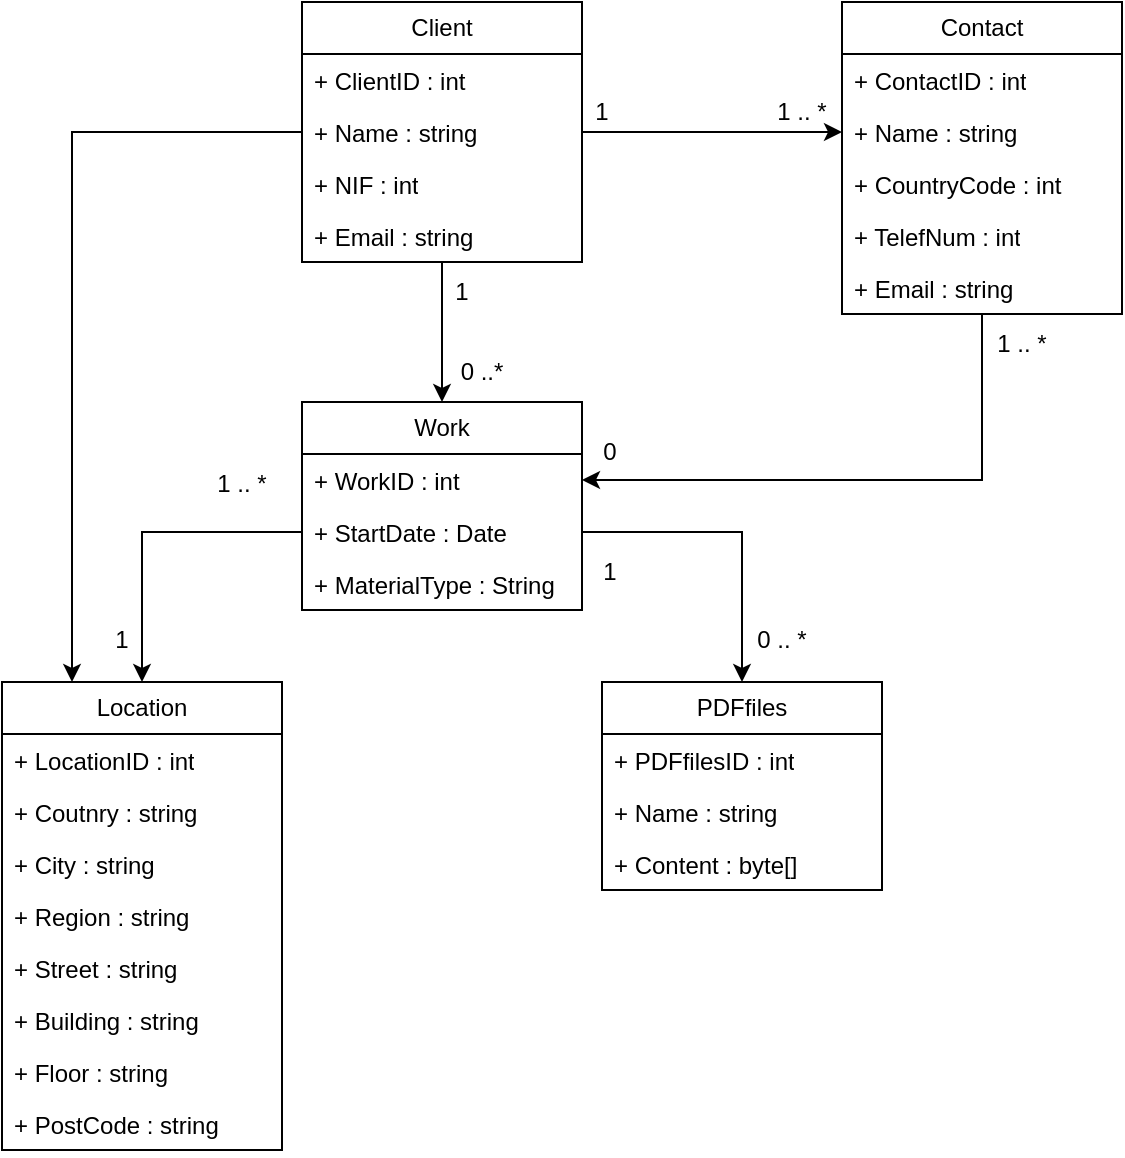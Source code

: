 <mxfile version="26.0.11">
  <diagram id="C5RBs43oDa-KdzZeNtuy" name="Page-1">
    <mxGraphModel dx="1588" dy="872" grid="1" gridSize="10" guides="1" tooltips="1" connect="1" arrows="1" fold="1" page="1" pageScale="1" pageWidth="1169" pageHeight="827" math="0" shadow="0">
      <root>
        <mxCell id="WIyWlLk6GJQsqaUBKTNV-0" />
        <mxCell id="WIyWlLk6GJQsqaUBKTNV-1" parent="WIyWlLk6GJQsqaUBKTNV-0" />
        <mxCell id="I29EygFxFEiByjkY5xdz-49" style="edgeStyle=orthogonalEdgeStyle;rounded=0;orthogonalLoop=1;jettySize=auto;html=1;entryX=1;entryY=0.5;entryDx=0;entryDy=0;" edge="1" parent="WIyWlLk6GJQsqaUBKTNV-1" source="I29EygFxFEiByjkY5xdz-0" target="I29EygFxFEiByjkY5xdz-20">
          <mxGeometry relative="1" as="geometry" />
        </mxCell>
        <mxCell id="I29EygFxFEiByjkY5xdz-0" value="Contact" style="swimlane;fontStyle=0;childLayout=stackLayout;horizontal=1;startSize=26;fillColor=none;horizontalStack=0;resizeParent=1;resizeParentMax=0;resizeLast=0;collapsible=1;marginBottom=0;whiteSpace=wrap;html=1;" vertex="1" parent="WIyWlLk6GJQsqaUBKTNV-1">
          <mxGeometry x="500" y="160" width="140" height="156" as="geometry" />
        </mxCell>
        <mxCell id="I29EygFxFEiByjkY5xdz-1" value="&lt;div&gt;+ ContactID : int&lt;/div&gt;&lt;div&gt;&lt;br&gt;&lt;/div&gt;" style="text;strokeColor=none;fillColor=none;align=left;verticalAlign=top;spacingLeft=4;spacingRight=4;overflow=hidden;rotatable=0;points=[[0,0.5],[1,0.5]];portConstraint=eastwest;whiteSpace=wrap;html=1;" vertex="1" parent="I29EygFxFEiByjkY5xdz-0">
          <mxGeometry y="26" width="140" height="26" as="geometry" />
        </mxCell>
        <mxCell id="I29EygFxFEiByjkY5xdz-2" value="+ Name : string" style="text;strokeColor=none;fillColor=none;align=left;verticalAlign=top;spacingLeft=4;spacingRight=4;overflow=hidden;rotatable=0;points=[[0,0.5],[1,0.5]];portConstraint=eastwest;whiteSpace=wrap;html=1;" vertex="1" parent="I29EygFxFEiByjkY5xdz-0">
          <mxGeometry y="52" width="140" height="26" as="geometry" />
        </mxCell>
        <mxCell id="I29EygFxFEiByjkY5xdz-4" value="+ CountryCode : int" style="text;strokeColor=none;fillColor=none;align=left;verticalAlign=top;spacingLeft=4;spacingRight=4;overflow=hidden;rotatable=0;points=[[0,0.5],[1,0.5]];portConstraint=eastwest;whiteSpace=wrap;html=1;" vertex="1" parent="I29EygFxFEiByjkY5xdz-0">
          <mxGeometry y="78" width="140" height="26" as="geometry" />
        </mxCell>
        <mxCell id="I29EygFxFEiByjkY5xdz-3" value="+ TelefNum : int" style="text;strokeColor=none;fillColor=none;align=left;verticalAlign=top;spacingLeft=4;spacingRight=4;overflow=hidden;rotatable=0;points=[[0,0.5],[1,0.5]];portConstraint=eastwest;whiteSpace=wrap;html=1;" vertex="1" parent="I29EygFxFEiByjkY5xdz-0">
          <mxGeometry y="104" width="140" height="26" as="geometry" />
        </mxCell>
        <mxCell id="I29EygFxFEiByjkY5xdz-5" value="+ Email : string" style="text;strokeColor=none;fillColor=none;align=left;verticalAlign=top;spacingLeft=4;spacingRight=4;overflow=hidden;rotatable=0;points=[[0,0.5],[1,0.5]];portConstraint=eastwest;whiteSpace=wrap;html=1;" vertex="1" parent="I29EygFxFEiByjkY5xdz-0">
          <mxGeometry y="130" width="140" height="26" as="geometry" />
        </mxCell>
        <mxCell id="I29EygFxFEiByjkY5xdz-6" value="Location" style="swimlane;fontStyle=0;childLayout=stackLayout;horizontal=1;startSize=26;fillColor=none;horizontalStack=0;resizeParent=1;resizeParentMax=0;resizeLast=0;collapsible=1;marginBottom=0;whiteSpace=wrap;html=1;" vertex="1" parent="WIyWlLk6GJQsqaUBKTNV-1">
          <mxGeometry x="80" y="500" width="140" height="234" as="geometry" />
        </mxCell>
        <mxCell id="I29EygFxFEiByjkY5xdz-7" value="&lt;div&gt;+ LocationID : int&lt;/div&gt;&lt;div&gt;&lt;br&gt;&lt;/div&gt;" style="text;strokeColor=none;fillColor=none;align=left;verticalAlign=top;spacingLeft=4;spacingRight=4;overflow=hidden;rotatable=0;points=[[0,0.5],[1,0.5]];portConstraint=eastwest;whiteSpace=wrap;html=1;" vertex="1" parent="I29EygFxFEiByjkY5xdz-6">
          <mxGeometry y="26" width="140" height="26" as="geometry" />
        </mxCell>
        <mxCell id="I29EygFxFEiByjkY5xdz-8" value="+ Coutnry : string" style="text;strokeColor=none;fillColor=none;align=left;verticalAlign=top;spacingLeft=4;spacingRight=4;overflow=hidden;rotatable=0;points=[[0,0.5],[1,0.5]];portConstraint=eastwest;whiteSpace=wrap;html=1;" vertex="1" parent="I29EygFxFEiByjkY5xdz-6">
          <mxGeometry y="52" width="140" height="26" as="geometry" />
        </mxCell>
        <mxCell id="I29EygFxFEiByjkY5xdz-9" value="+ City : string" style="text;strokeColor=none;fillColor=none;align=left;verticalAlign=top;spacingLeft=4;spacingRight=4;overflow=hidden;rotatable=0;points=[[0,0.5],[1,0.5]];portConstraint=eastwest;whiteSpace=wrap;html=1;" vertex="1" parent="I29EygFxFEiByjkY5xdz-6">
          <mxGeometry y="78" width="140" height="26" as="geometry" />
        </mxCell>
        <mxCell id="I29EygFxFEiByjkY5xdz-11" value="+ Region : string" style="text;strokeColor=none;fillColor=none;align=left;verticalAlign=top;spacingLeft=4;spacingRight=4;overflow=hidden;rotatable=0;points=[[0,0.5],[1,0.5]];portConstraint=eastwest;whiteSpace=wrap;html=1;" vertex="1" parent="I29EygFxFEiByjkY5xdz-6">
          <mxGeometry y="104" width="140" height="26" as="geometry" />
        </mxCell>
        <mxCell id="I29EygFxFEiByjkY5xdz-12" value="+ Street : string" style="text;strokeColor=none;fillColor=none;align=left;verticalAlign=top;spacingLeft=4;spacingRight=4;overflow=hidden;rotatable=0;points=[[0,0.5],[1,0.5]];portConstraint=eastwest;whiteSpace=wrap;html=1;" vertex="1" parent="I29EygFxFEiByjkY5xdz-6">
          <mxGeometry y="130" width="140" height="26" as="geometry" />
        </mxCell>
        <mxCell id="I29EygFxFEiByjkY5xdz-13" value="+ Building : string" style="text;strokeColor=none;fillColor=none;align=left;verticalAlign=top;spacingLeft=4;spacingRight=4;overflow=hidden;rotatable=0;points=[[0,0.5],[1,0.5]];portConstraint=eastwest;whiteSpace=wrap;html=1;" vertex="1" parent="I29EygFxFEiByjkY5xdz-6">
          <mxGeometry y="156" width="140" height="26" as="geometry" />
        </mxCell>
        <mxCell id="I29EygFxFEiByjkY5xdz-14" value="+ Floor : string" style="text;strokeColor=none;fillColor=none;align=left;verticalAlign=top;spacingLeft=4;spacingRight=4;overflow=hidden;rotatable=0;points=[[0,0.5],[1,0.5]];portConstraint=eastwest;whiteSpace=wrap;html=1;" vertex="1" parent="I29EygFxFEiByjkY5xdz-6">
          <mxGeometry y="182" width="140" height="26" as="geometry" />
        </mxCell>
        <mxCell id="I29EygFxFEiByjkY5xdz-10" value="+ PostCode : string" style="text;strokeColor=none;fillColor=none;align=left;verticalAlign=top;spacingLeft=4;spacingRight=4;overflow=hidden;rotatable=0;points=[[0,0.5],[1,0.5]];portConstraint=eastwest;whiteSpace=wrap;html=1;" vertex="1" parent="I29EygFxFEiByjkY5xdz-6">
          <mxGeometry y="208" width="140" height="26" as="geometry" />
        </mxCell>
        <mxCell id="I29EygFxFEiByjkY5xdz-15" value="PDFfiles" style="swimlane;fontStyle=0;childLayout=stackLayout;horizontal=1;startSize=26;fillColor=none;horizontalStack=0;resizeParent=1;resizeParentMax=0;resizeLast=0;collapsible=1;marginBottom=0;whiteSpace=wrap;html=1;" vertex="1" parent="WIyWlLk6GJQsqaUBKTNV-1">
          <mxGeometry x="380" y="500" width="140" height="104" as="geometry" />
        </mxCell>
        <mxCell id="I29EygFxFEiByjkY5xdz-16" value="+ PDFfilesID : int" style="text;strokeColor=none;fillColor=none;align=left;verticalAlign=top;spacingLeft=4;spacingRight=4;overflow=hidden;rotatable=0;points=[[0,0.5],[1,0.5]];portConstraint=eastwest;whiteSpace=wrap;html=1;" vertex="1" parent="I29EygFxFEiByjkY5xdz-15">
          <mxGeometry y="26" width="140" height="26" as="geometry" />
        </mxCell>
        <mxCell id="I29EygFxFEiByjkY5xdz-17" value="+ Name : string" style="text;strokeColor=none;fillColor=none;align=left;verticalAlign=top;spacingLeft=4;spacingRight=4;overflow=hidden;rotatable=0;points=[[0,0.5],[1,0.5]];portConstraint=eastwest;whiteSpace=wrap;html=1;" vertex="1" parent="I29EygFxFEiByjkY5xdz-15">
          <mxGeometry y="52" width="140" height="26" as="geometry" />
        </mxCell>
        <mxCell id="I29EygFxFEiByjkY5xdz-18" value="+ Content : byte[]" style="text;strokeColor=none;fillColor=none;align=left;verticalAlign=top;spacingLeft=4;spacingRight=4;overflow=hidden;rotatable=0;points=[[0,0.5],[1,0.5]];portConstraint=eastwest;whiteSpace=wrap;html=1;" vertex="1" parent="I29EygFxFEiByjkY5xdz-15">
          <mxGeometry y="78" width="140" height="26" as="geometry" />
        </mxCell>
        <mxCell id="I29EygFxFEiByjkY5xdz-19" value="Work" style="swimlane;fontStyle=0;childLayout=stackLayout;horizontal=1;startSize=26;fillColor=none;horizontalStack=0;resizeParent=1;resizeParentMax=0;resizeLast=0;collapsible=1;marginBottom=0;whiteSpace=wrap;html=1;" vertex="1" parent="WIyWlLk6GJQsqaUBKTNV-1">
          <mxGeometry x="230" y="360" width="140" height="104" as="geometry" />
        </mxCell>
        <mxCell id="I29EygFxFEiByjkY5xdz-20" value="&lt;div&gt;+ WorkID : int&lt;/div&gt;&lt;div&gt;&lt;br&gt;&lt;/div&gt;" style="text;strokeColor=none;fillColor=none;align=left;verticalAlign=top;spacingLeft=4;spacingRight=4;overflow=hidden;rotatable=0;points=[[0,0.5],[1,0.5]];portConstraint=eastwest;whiteSpace=wrap;html=1;" vertex="1" parent="I29EygFxFEiByjkY5xdz-19">
          <mxGeometry y="26" width="140" height="26" as="geometry" />
        </mxCell>
        <mxCell id="I29EygFxFEiByjkY5xdz-21" value="+ StartDate : Date" style="text;strokeColor=none;fillColor=none;align=left;verticalAlign=top;spacingLeft=4;spacingRight=4;overflow=hidden;rotatable=0;points=[[0,0.5],[1,0.5]];portConstraint=eastwest;whiteSpace=wrap;html=1;" vertex="1" parent="I29EygFxFEiByjkY5xdz-19">
          <mxGeometry y="52" width="140" height="26" as="geometry" />
        </mxCell>
        <mxCell id="I29EygFxFEiByjkY5xdz-22" value="+ MaterialType : String" style="text;strokeColor=none;fillColor=none;align=left;verticalAlign=top;spacingLeft=4;spacingRight=4;overflow=hidden;rotatable=0;points=[[0,0.5],[1,0.5]];portConstraint=eastwest;whiteSpace=wrap;html=1;" vertex="1" parent="I29EygFxFEiByjkY5xdz-19">
          <mxGeometry y="78" width="140" height="26" as="geometry" />
        </mxCell>
        <mxCell id="I29EygFxFEiByjkY5xdz-26" style="edgeStyle=orthogonalEdgeStyle;rounded=0;orthogonalLoop=1;jettySize=auto;html=1;exitX=0;exitY=0.5;exitDx=0;exitDy=0;entryX=0.5;entryY=0;entryDx=0;entryDy=0;" edge="1" parent="WIyWlLk6GJQsqaUBKTNV-1" source="I29EygFxFEiByjkY5xdz-21" target="I29EygFxFEiByjkY5xdz-6">
          <mxGeometry relative="1" as="geometry" />
        </mxCell>
        <mxCell id="I29EygFxFEiByjkY5xdz-27" style="edgeStyle=orthogonalEdgeStyle;rounded=0;orthogonalLoop=1;jettySize=auto;html=1;exitX=1;exitY=0.5;exitDx=0;exitDy=0;entryX=0.5;entryY=0;entryDx=0;entryDy=0;" edge="1" parent="WIyWlLk6GJQsqaUBKTNV-1" source="I29EygFxFEiByjkY5xdz-21" target="I29EygFxFEiByjkY5xdz-15">
          <mxGeometry relative="1" as="geometry" />
        </mxCell>
        <mxCell id="I29EygFxFEiByjkY5xdz-29" value="1" style="text;strokeColor=none;align=center;fillColor=none;html=1;verticalAlign=middle;whiteSpace=wrap;rounded=0;" vertex="1" parent="WIyWlLk6GJQsqaUBKTNV-1">
          <mxGeometry x="110" y="464" width="60" height="30" as="geometry" />
        </mxCell>
        <mxCell id="I29EygFxFEiByjkY5xdz-30" value="1 .. *" style="text;strokeColor=none;align=center;fillColor=none;html=1;verticalAlign=middle;whiteSpace=wrap;rounded=0;" vertex="1" parent="WIyWlLk6GJQsqaUBKTNV-1">
          <mxGeometry x="170" y="386" width="60" height="30" as="geometry" />
        </mxCell>
        <mxCell id="I29EygFxFEiByjkY5xdz-31" value="0 .. *" style="text;strokeColor=none;align=center;fillColor=none;html=1;verticalAlign=middle;whiteSpace=wrap;rounded=0;" vertex="1" parent="WIyWlLk6GJQsqaUBKTNV-1">
          <mxGeometry x="440" y="464" width="60" height="30" as="geometry" />
        </mxCell>
        <mxCell id="I29EygFxFEiByjkY5xdz-32" value="1" style="text;strokeColor=none;align=center;fillColor=none;html=1;verticalAlign=middle;whiteSpace=wrap;rounded=0;" vertex="1" parent="WIyWlLk6GJQsqaUBKTNV-1">
          <mxGeometry x="354" y="430" width="60" height="30" as="geometry" />
        </mxCell>
        <mxCell id="I29EygFxFEiByjkY5xdz-47" style="edgeStyle=orthogonalEdgeStyle;rounded=0;orthogonalLoop=1;jettySize=auto;html=1;entryX=0.5;entryY=0;entryDx=0;entryDy=0;" edge="1" parent="WIyWlLk6GJQsqaUBKTNV-1" source="I29EygFxFEiByjkY5xdz-33" target="I29EygFxFEiByjkY5xdz-19">
          <mxGeometry relative="1" as="geometry" />
        </mxCell>
        <mxCell id="I29EygFxFEiByjkY5xdz-33" value="Client" style="swimlane;fontStyle=0;childLayout=stackLayout;horizontal=1;startSize=26;fillColor=none;horizontalStack=0;resizeParent=1;resizeParentMax=0;resizeLast=0;collapsible=1;marginBottom=0;whiteSpace=wrap;html=1;" vertex="1" parent="WIyWlLk6GJQsqaUBKTNV-1">
          <mxGeometry x="230" y="160" width="140" height="130" as="geometry" />
        </mxCell>
        <mxCell id="I29EygFxFEiByjkY5xdz-34" value="+ ClientID : int" style="text;strokeColor=none;fillColor=none;align=left;verticalAlign=top;spacingLeft=4;spacingRight=4;overflow=hidden;rotatable=0;points=[[0,0.5],[1,0.5]];portConstraint=eastwest;whiteSpace=wrap;html=1;" vertex="1" parent="I29EygFxFEiByjkY5xdz-33">
          <mxGeometry y="26" width="140" height="26" as="geometry" />
        </mxCell>
        <mxCell id="I29EygFxFEiByjkY5xdz-35" value="+ Name : string" style="text;strokeColor=none;fillColor=none;align=left;verticalAlign=top;spacingLeft=4;spacingRight=4;overflow=hidden;rotatable=0;points=[[0,0.5],[1,0.5]];portConstraint=eastwest;whiteSpace=wrap;html=1;" vertex="1" parent="I29EygFxFEiByjkY5xdz-33">
          <mxGeometry y="52" width="140" height="26" as="geometry" />
        </mxCell>
        <mxCell id="I29EygFxFEiByjkY5xdz-37" value="&lt;div&gt;+ NIF : int&lt;/div&gt;" style="text;strokeColor=none;fillColor=none;align=left;verticalAlign=top;spacingLeft=4;spacingRight=4;overflow=hidden;rotatable=0;points=[[0,0.5],[1,0.5]];portConstraint=eastwest;whiteSpace=wrap;html=1;" vertex="1" parent="I29EygFxFEiByjkY5xdz-33">
          <mxGeometry y="78" width="140" height="26" as="geometry" />
        </mxCell>
        <mxCell id="I29EygFxFEiByjkY5xdz-38" value="+ Email : string" style="text;strokeColor=none;fillColor=none;align=left;verticalAlign=top;spacingLeft=4;spacingRight=4;overflow=hidden;rotatable=0;points=[[0,0.5],[1,0.5]];portConstraint=eastwest;whiteSpace=wrap;html=1;" vertex="1" parent="I29EygFxFEiByjkY5xdz-33">
          <mxGeometry y="104" width="140" height="26" as="geometry" />
        </mxCell>
        <mxCell id="I29EygFxFEiByjkY5xdz-42" style="edgeStyle=orthogonalEdgeStyle;rounded=0;orthogonalLoop=1;jettySize=auto;html=1;exitX=0;exitY=0.5;exitDx=0;exitDy=0;entryX=0.25;entryY=0;entryDx=0;entryDy=0;" edge="1" parent="WIyWlLk6GJQsqaUBKTNV-1" source="I29EygFxFEiByjkY5xdz-35" target="I29EygFxFEiByjkY5xdz-6">
          <mxGeometry relative="1" as="geometry" />
        </mxCell>
        <mxCell id="I29EygFxFEiByjkY5xdz-46" style="edgeStyle=orthogonalEdgeStyle;rounded=0;orthogonalLoop=1;jettySize=auto;html=1;exitX=1;exitY=0.5;exitDx=0;exitDy=0;entryX=0;entryY=0.5;entryDx=0;entryDy=0;" edge="1" parent="WIyWlLk6GJQsqaUBKTNV-1" source="I29EygFxFEiByjkY5xdz-35" target="I29EygFxFEiByjkY5xdz-2">
          <mxGeometry relative="1" as="geometry" />
        </mxCell>
        <mxCell id="I29EygFxFEiByjkY5xdz-50" value="1" style="text;strokeColor=none;align=center;fillColor=none;html=1;verticalAlign=middle;whiteSpace=wrap;rounded=0;" vertex="1" parent="WIyWlLk6GJQsqaUBKTNV-1">
          <mxGeometry x="280" y="290" width="60" height="30" as="geometry" />
        </mxCell>
        <mxCell id="I29EygFxFEiByjkY5xdz-51" value="0 ..*" style="text;strokeColor=none;align=center;fillColor=none;html=1;verticalAlign=middle;whiteSpace=wrap;rounded=0;" vertex="1" parent="WIyWlLk6GJQsqaUBKTNV-1">
          <mxGeometry x="290" y="330" width="60" height="30" as="geometry" />
        </mxCell>
        <mxCell id="I29EygFxFEiByjkY5xdz-52" value="1" style="text;strokeColor=none;align=center;fillColor=none;html=1;verticalAlign=middle;whiteSpace=wrap;rounded=0;" vertex="1" parent="WIyWlLk6GJQsqaUBKTNV-1">
          <mxGeometry x="350" y="200" width="60" height="30" as="geometry" />
        </mxCell>
        <mxCell id="I29EygFxFEiByjkY5xdz-53" value="1 .. *" style="text;strokeColor=none;align=center;fillColor=none;html=1;verticalAlign=middle;whiteSpace=wrap;rounded=0;" vertex="1" parent="WIyWlLk6GJQsqaUBKTNV-1">
          <mxGeometry x="450" y="200" width="60" height="30" as="geometry" />
        </mxCell>
        <mxCell id="I29EygFxFEiByjkY5xdz-54" value="0" style="text;strokeColor=none;align=center;fillColor=none;html=1;verticalAlign=middle;whiteSpace=wrap;rounded=0;" vertex="1" parent="WIyWlLk6GJQsqaUBKTNV-1">
          <mxGeometry x="354" y="370" width="60" height="30" as="geometry" />
        </mxCell>
        <mxCell id="I29EygFxFEiByjkY5xdz-55" value="1 .. *" style="text;strokeColor=none;align=center;fillColor=none;html=1;verticalAlign=middle;whiteSpace=wrap;rounded=0;" vertex="1" parent="WIyWlLk6GJQsqaUBKTNV-1">
          <mxGeometry x="560" y="316" width="60" height="30" as="geometry" />
        </mxCell>
      </root>
    </mxGraphModel>
  </diagram>
</mxfile>
